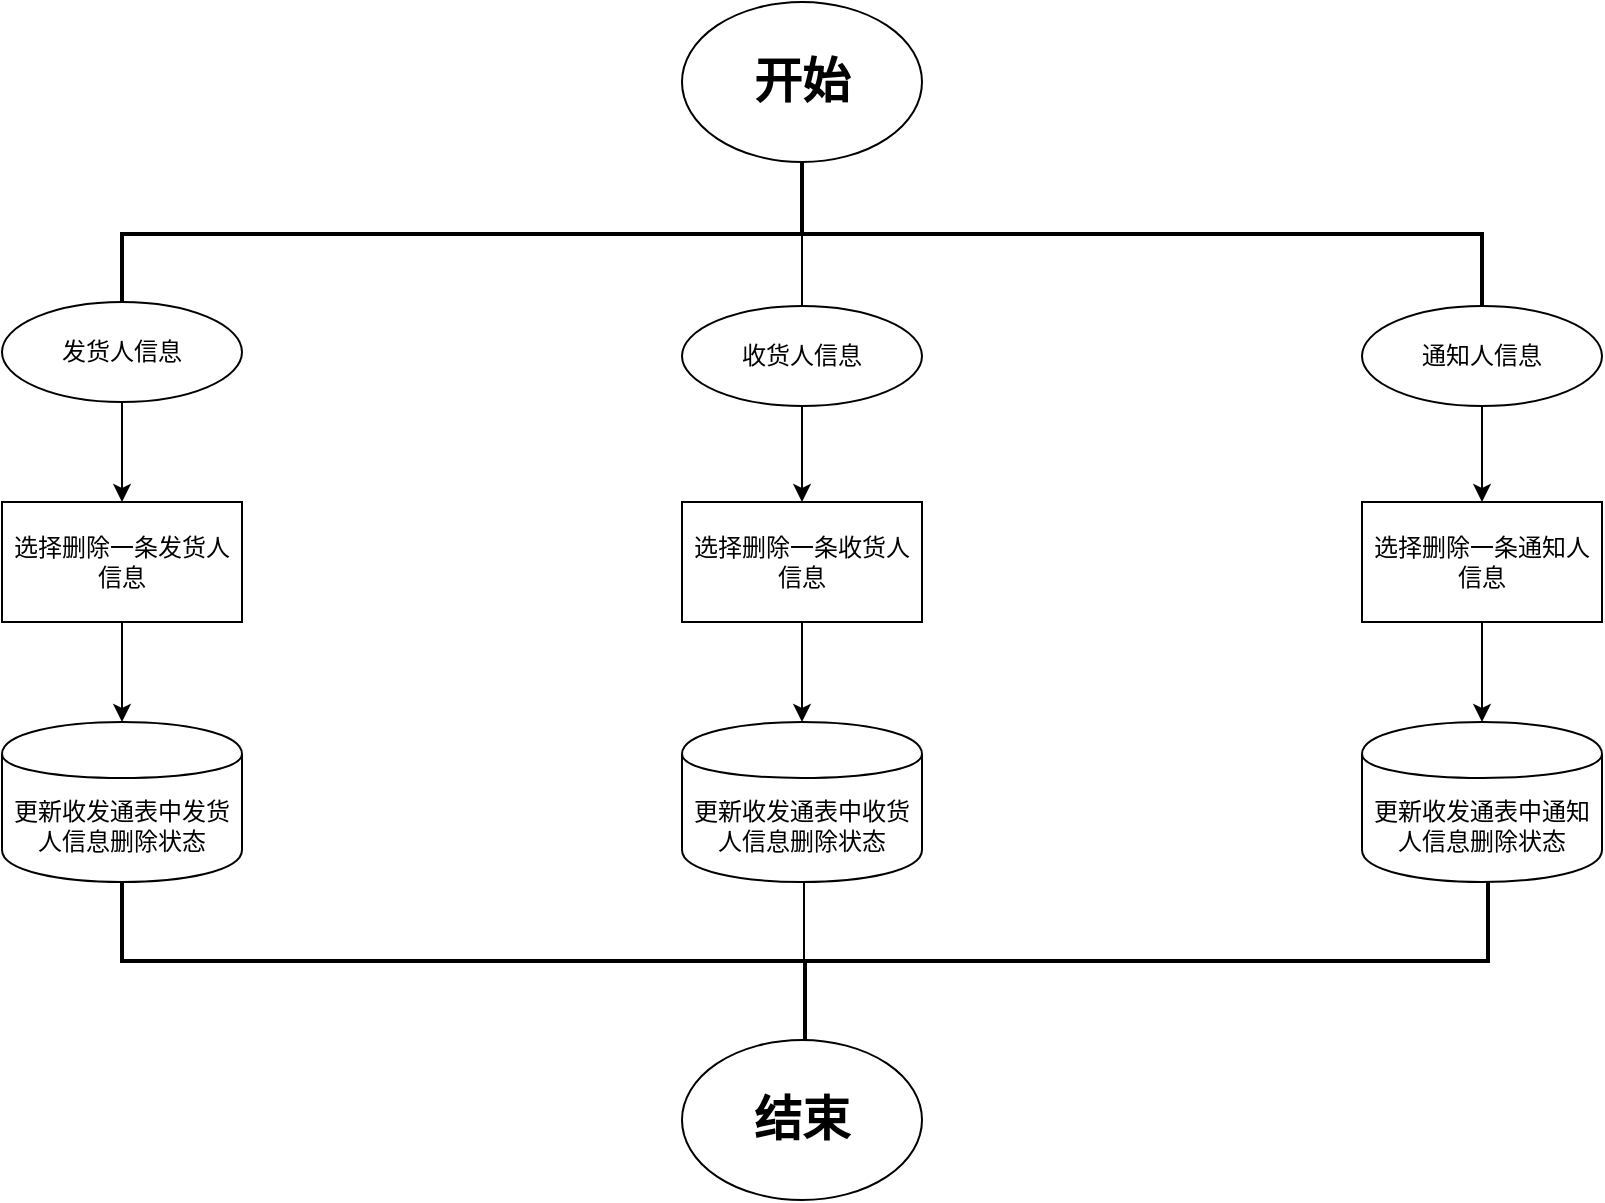 <mxfile pages="1" version="11.2.1" type="github"><diagram id="M3ohkHJ9MgVnWOq2Vg-J" name="第 1 页"><mxGraphModel dx="1422" dy="764" grid="1" gridSize="10" guides="1" tooltips="1" connect="1" arrows="1" fold="1" page="1" pageScale="1" pageWidth="827" pageHeight="1169" math="0" shadow="0"><root><mxCell id="0"/><mxCell id="1" parent="0"/><mxCell id="Tvo0BFVVbNZYhEgY7--y-1" value="&lt;h1&gt;开始&lt;/h1&gt;" style="ellipse;whiteSpace=wrap;html=1;" vertex="1" parent="1"><mxGeometry x="353" y="20" width="120" height="80" as="geometry"/></mxCell><mxCell id="Tvo0BFVVbNZYhEgY7--y-2" value="" style="strokeWidth=2;html=1;shape=mxgraph.flowchart.annotation_2;align=left;pointerEvents=1;direction=south;" vertex="1" parent="1"><mxGeometry x="73" y="100" width="680" height="72" as="geometry"/></mxCell><mxCell id="Tvo0BFVVbNZYhEgY7--y-3" value="" style="edgeStyle=orthogonalEdgeStyle;rounded=0;orthogonalLoop=1;jettySize=auto;html=1;" edge="1" parent="1"><mxGeometry relative="1" as="geometry"><mxPoint x="413" y="136" as="sourcePoint"/><mxPoint x="413" y="195" as="targetPoint"/></mxGeometry></mxCell><mxCell id="Tvo0BFVVbNZYhEgY7--y-4" value="" style="edgeStyle=orthogonalEdgeStyle;rounded=0;orthogonalLoop=1;jettySize=auto;html=1;" edge="1" parent="1" source="Tvo0BFVVbNZYhEgY7--y-5" target="Tvo0BFVVbNZYhEgY7--y-13"><mxGeometry relative="1" as="geometry"/></mxCell><mxCell id="Tvo0BFVVbNZYhEgY7--y-5" value="收货人信息" style="ellipse;whiteSpace=wrap;html=1;" vertex="1" parent="1"><mxGeometry x="353" y="172" width="120" height="50" as="geometry"/></mxCell><mxCell id="Tvo0BFVVbNZYhEgY7--y-6" value="" style="edgeStyle=orthogonalEdgeStyle;rounded=0;orthogonalLoop=1;jettySize=auto;html=1;" edge="1" parent="1" source="Tvo0BFVVbNZYhEgY7--y-7" target="Tvo0BFVVbNZYhEgY7--y-15"><mxGeometry relative="1" as="geometry"/></mxCell><mxCell id="Tvo0BFVVbNZYhEgY7--y-7" value="通知人信息" style="ellipse;whiteSpace=wrap;html=1;" vertex="1" parent="1"><mxGeometry x="693" y="172" width="120" height="50" as="geometry"/></mxCell><mxCell id="Tvo0BFVVbNZYhEgY7--y-8" value="" style="edgeStyle=orthogonalEdgeStyle;rounded=0;orthogonalLoop=1;jettySize=auto;html=1;" edge="1" parent="1" source="Tvo0BFVVbNZYhEgY7--y-9" target="Tvo0BFVVbNZYhEgY7--y-11"><mxGeometry relative="1" as="geometry"/></mxCell><mxCell id="Tvo0BFVVbNZYhEgY7--y-9" value="发货人信息" style="ellipse;whiteSpace=wrap;html=1;" vertex="1" parent="1"><mxGeometry x="13" y="170" width="120" height="50" as="geometry"/></mxCell><mxCell id="Tvo0BFVVbNZYhEgY7--y-10" value="" style="edgeStyle=orthogonalEdgeStyle;rounded=0;orthogonalLoop=1;jettySize=auto;html=1;" edge="1" parent="1" source="Tvo0BFVVbNZYhEgY7--y-11" target="Tvo0BFVVbNZYhEgY7--y-16"><mxGeometry relative="1" as="geometry"/></mxCell><mxCell id="Tvo0BFVVbNZYhEgY7--y-11" value="选择删除一条发货人信息" style="rounded=0;whiteSpace=wrap;html=1;" vertex="1" parent="1"><mxGeometry x="13" y="270" width="120" height="60" as="geometry"/></mxCell><mxCell id="Tvo0BFVVbNZYhEgY7--y-12" value="" style="edgeStyle=orthogonalEdgeStyle;rounded=0;orthogonalLoop=1;jettySize=auto;html=1;" edge="1" parent="1" source="Tvo0BFVVbNZYhEgY7--y-13" target="Tvo0BFVVbNZYhEgY7--y-17"><mxGeometry relative="1" as="geometry"/></mxCell><mxCell id="Tvo0BFVVbNZYhEgY7--y-13" value="&lt;span style=&quot;white-space: normal&quot;&gt;选择删除一条收货人信息&lt;/span&gt;" style="rounded=0;whiteSpace=wrap;html=1;" vertex="1" parent="1"><mxGeometry x="353" y="270" width="120" height="60" as="geometry"/></mxCell><mxCell id="Tvo0BFVVbNZYhEgY7--y-14" value="" style="edgeStyle=orthogonalEdgeStyle;rounded=0;orthogonalLoop=1;jettySize=auto;html=1;" edge="1" parent="1" source="Tvo0BFVVbNZYhEgY7--y-15" target="Tvo0BFVVbNZYhEgY7--y-18"><mxGeometry relative="1" as="geometry"/></mxCell><mxCell id="Tvo0BFVVbNZYhEgY7--y-15" value="选择删除一条通知人信息" style="rounded=0;whiteSpace=wrap;html=1;" vertex="1" parent="1"><mxGeometry x="693" y="270" width="120" height="60" as="geometry"/></mxCell><mxCell id="Tvo0BFVVbNZYhEgY7--y-16" value="更新收发通表中发货人信息删除状态" style="shape=cylinder;whiteSpace=wrap;html=1;boundedLbl=1;backgroundOutline=1;" vertex="1" parent="1"><mxGeometry x="13" y="380" width="120" height="80" as="geometry"/></mxCell><mxCell id="Tvo0BFVVbNZYhEgY7--y-17" value="&lt;span style=&quot;white-space: normal&quot;&gt;更新收发通表中收货人信息删除状态&lt;/span&gt;" style="shape=cylinder;whiteSpace=wrap;html=1;boundedLbl=1;backgroundOutline=1;" vertex="1" parent="1"><mxGeometry x="353" y="380" width="120" height="80" as="geometry"/></mxCell><mxCell id="Tvo0BFVVbNZYhEgY7--y-18" value="更新收发通表中通知人信息删除状态" style="shape=cylinder;whiteSpace=wrap;html=1;boundedLbl=1;backgroundOutline=1;" vertex="1" parent="1"><mxGeometry x="693" y="380" width="120" height="80" as="geometry"/></mxCell><mxCell id="Tvo0BFVVbNZYhEgY7--y-19" value="" style="strokeWidth=2;html=1;shape=mxgraph.flowchart.annotation_2;align=left;pointerEvents=1;direction=north;" vertex="1" parent="1"><mxGeometry x="73" y="460" width="683" height="79" as="geometry"/></mxCell><mxCell id="Tvo0BFVVbNZYhEgY7--y-20" value="" style="edgeStyle=orthogonalEdgeStyle;rounded=0;orthogonalLoop=1;jettySize=auto;html=1;" edge="1" parent="1"><mxGeometry relative="1" as="geometry"><mxPoint x="414" y="460" as="sourcePoint"/><mxPoint x="414" y="570" as="targetPoint"/></mxGeometry></mxCell><mxCell id="Tvo0BFVVbNZYhEgY7--y-21" value="&lt;h1&gt;结束&lt;/h1&gt;" style="ellipse;whiteSpace=wrap;html=1;" vertex="1" parent="1"><mxGeometry x="353" y="539" width="120" height="80" as="geometry"/></mxCell></root></mxGraphModel></diagram></mxfile>